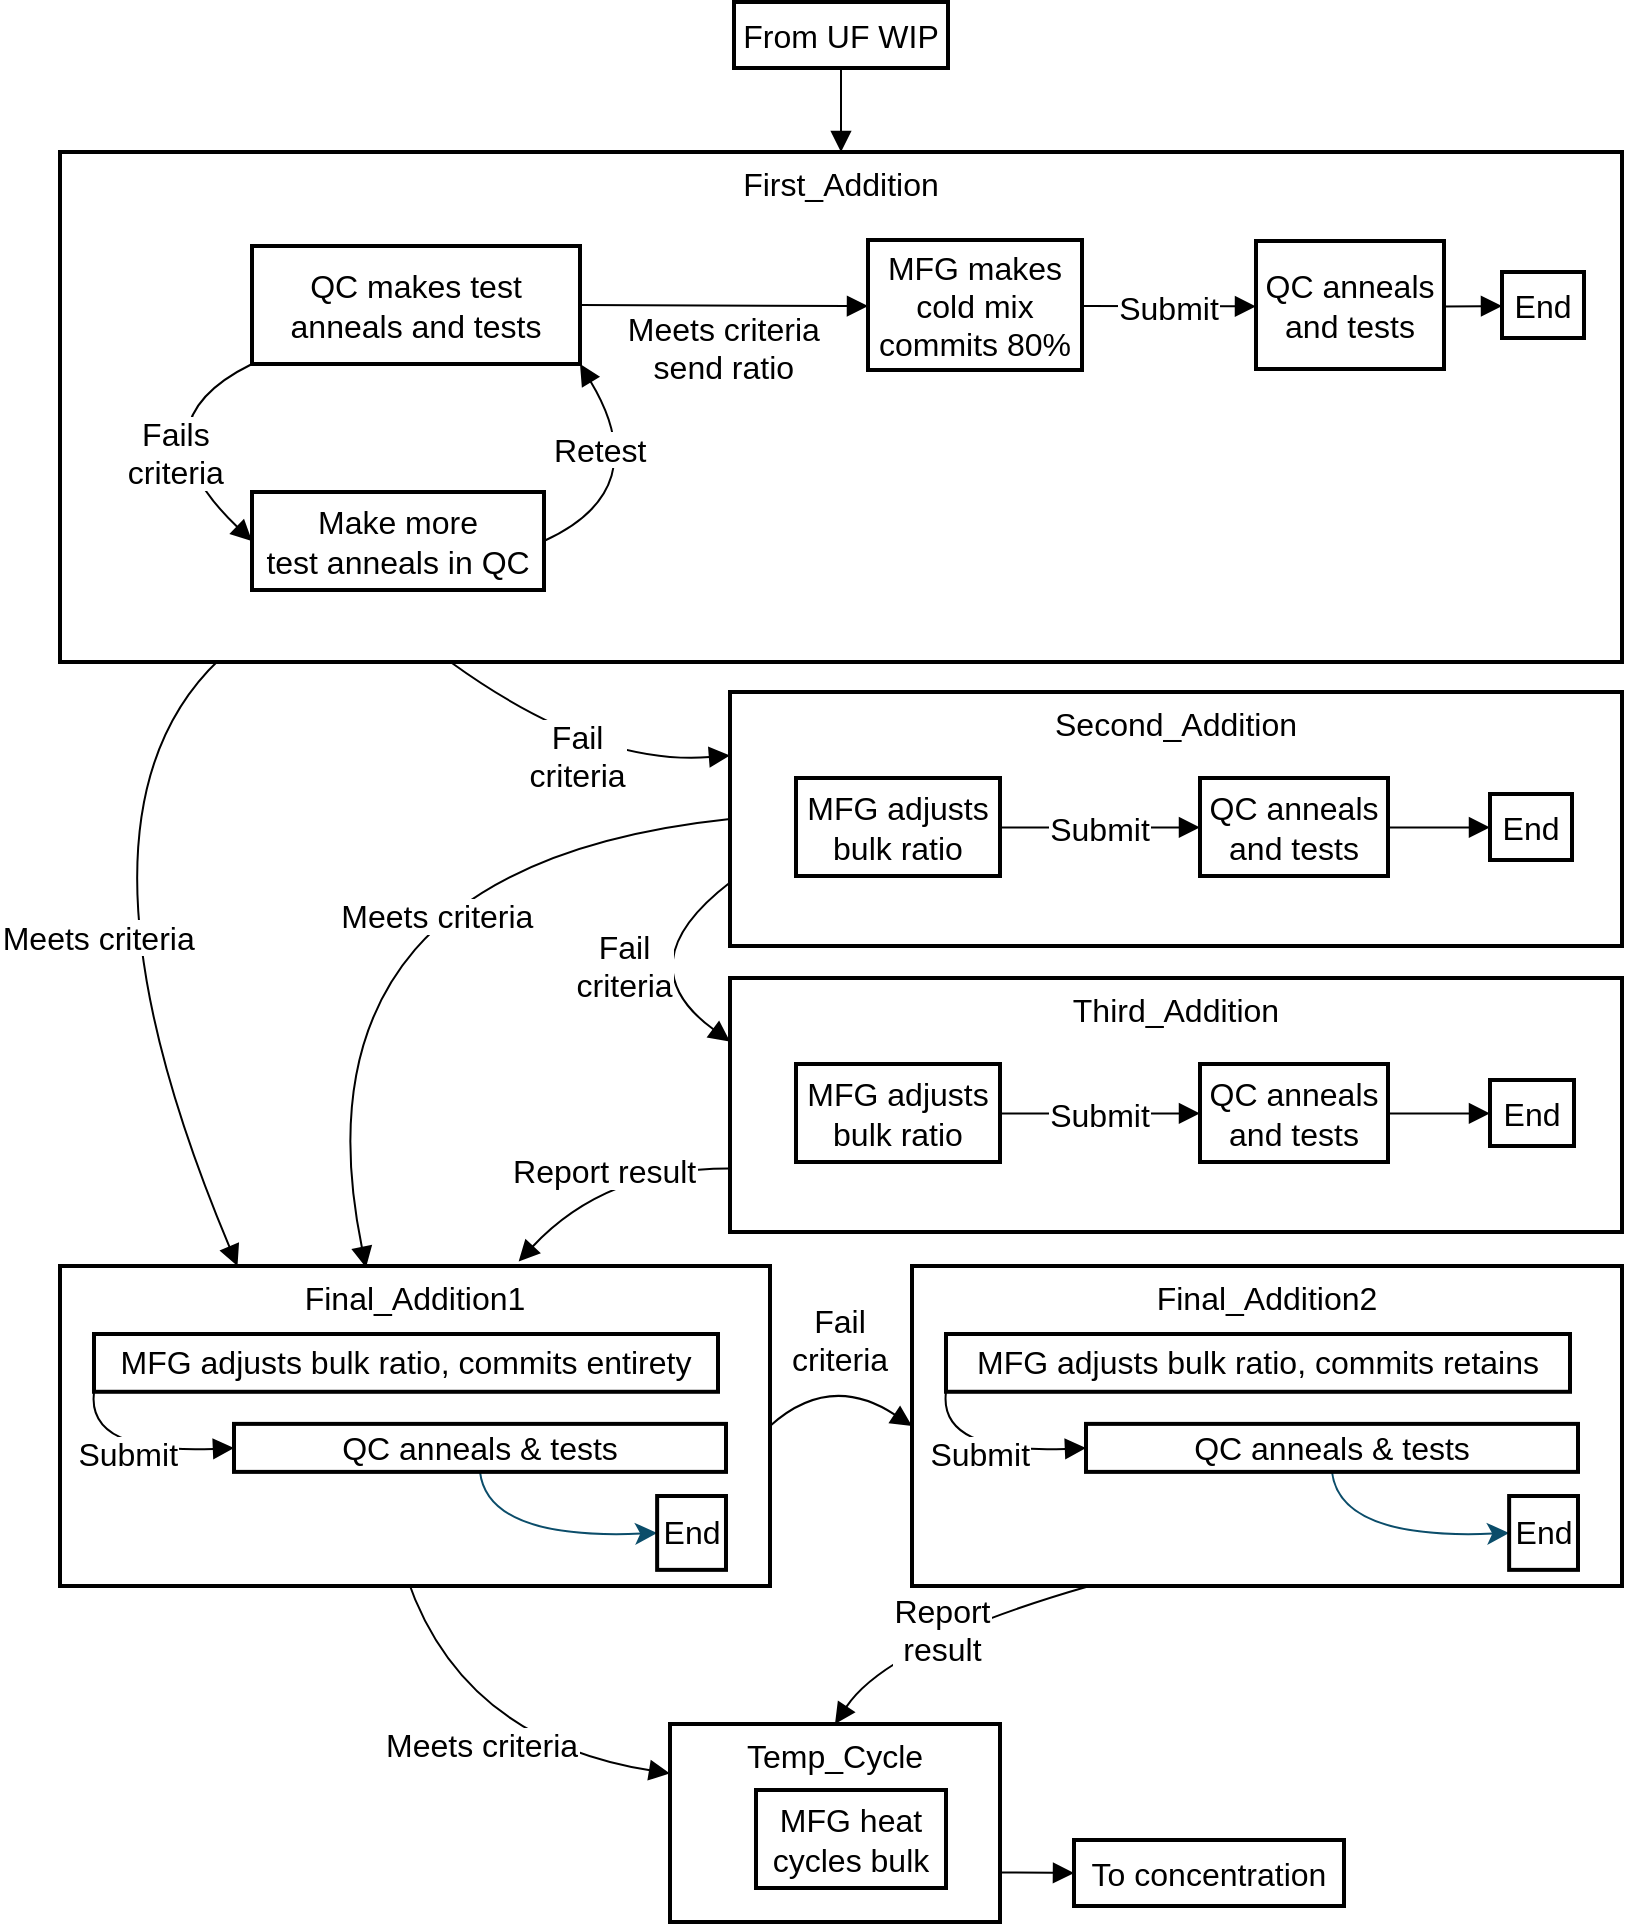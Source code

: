 <mxfile version="24.4.0" type="github">
  <diagram name="Page-1" id="gUKE7Ty1ndnf_Hq8EU9M">
    <mxGraphModel dx="1660" dy="1053" grid="0" gridSize="10" guides="1" tooltips="1" connect="1" arrows="1" fold="1" page="0" pageScale="1" pageWidth="850" pageHeight="1100" math="0" shadow="0">
      <root>
        <mxCell id="0" />
        <mxCell id="1" parent="0" />
        <mxCell id="u29ysnLNSDEaN5z4U6bu-100" value="Temp_Cycle" style="whiteSpace=wrap;strokeWidth=2;verticalAlign=top;fontSize=16;" vertex="1" parent="1">
          <mxGeometry x="423" y="889" width="165" height="99" as="geometry" />
        </mxCell>
        <mxCell id="u29ysnLNSDEaN5z4U6bu-101" value="MFG heat&#xa;cycles bulk" style="whiteSpace=wrap;strokeWidth=2;fontSize=16;" vertex="1" parent="u29ysnLNSDEaN5z4U6bu-100">
          <mxGeometry x="43" y="33" width="95" height="49" as="geometry" />
        </mxCell>
        <mxCell id="u29ysnLNSDEaN5z4U6bu-114" value="Third_Addition" style="whiteSpace=wrap;strokeWidth=2;verticalAlign=top;fontSize=16;container=0;" vertex="1" parent="1">
          <mxGeometry x="453" y="516" width="446" height="127" as="geometry" />
        </mxCell>
        <mxCell id="u29ysnLNSDEaN5z4U6bu-122" value="Second_Addition" style="whiteSpace=wrap;strokeWidth=2;verticalAlign=top;fontSize=16;container=0;" vertex="1" parent="1">
          <mxGeometry x="453" y="373" width="446" height="127" as="geometry" />
        </mxCell>
        <mxCell id="u29ysnLNSDEaN5z4U6bu-143" value="From UF WIP" style="whiteSpace=wrap;strokeWidth=2;fontSize=16;" vertex="1" parent="1">
          <mxGeometry x="455" y="28" width="107" height="33" as="geometry" />
        </mxCell>
        <mxCell id="u29ysnLNSDEaN5z4U6bu-144" value="To concentration" style="whiteSpace=wrap;strokeWidth=2;fontSize=16;" vertex="1" parent="1">
          <mxGeometry x="625" y="947" width="135" height="33" as="geometry" />
        </mxCell>
        <mxCell id="u29ysnLNSDEaN5z4U6bu-145" value="" style="curved=1;startArrow=none;endArrow=block;exitX=0.5;exitY=1.012;entryX=0.5;entryY=0.002;rounded=0;fontSize=16;startSize=8;endSize=8;" edge="1" parent="1" source="u29ysnLNSDEaN5z4U6bu-143" target="u29ysnLNSDEaN5z4U6bu-130">
          <mxGeometry relative="1" as="geometry">
            <Array as="points" />
          </mxGeometry>
        </mxCell>
        <mxCell id="u29ysnLNSDEaN5z4U6bu-146" value="Fail&#xa;criteria" style="curved=1;startArrow=none;endArrow=block;exitX=0.25;exitY=1;entryX=0;entryY=0.25;rounded=0;fontSize=16;startSize=8;endSize=8;exitDx=0;exitDy=0;entryDx=0;entryDy=0;" edge="1" parent="1" source="u29ysnLNSDEaN5z4U6bu-130" target="u29ysnLNSDEaN5z4U6bu-122">
          <mxGeometry relative="1" as="geometry">
            <Array as="points">
              <mxPoint x="385" y="410" />
            </Array>
          </mxGeometry>
        </mxCell>
        <mxCell id="u29ysnLNSDEaN5z4U6bu-147" value="Meets criteria" style="curved=1;startArrow=none;endArrow=block;exitX=0.102;exitY=0.995;entryX=0.25;entryY=0;rounded=0;fontSize=16;startSize=8;endSize=8;exitDx=0;exitDy=0;exitPerimeter=0;entryDx=0;entryDy=0;" edge="1" parent="1" source="u29ysnLNSDEaN5z4U6bu-130" target="u29ysnLNSDEaN5z4U6bu-164">
          <mxGeometry relative="1" as="geometry">
            <Array as="points">
              <mxPoint x="113" y="437" />
            </Array>
            <mxPoint x="330.0" y="658" as="targetPoint" />
          </mxGeometry>
        </mxCell>
        <mxCell id="u29ysnLNSDEaN5z4U6bu-148" value="Meets criteria" style="curved=1;startArrow=none;endArrow=block;exitX=0;exitY=0.5;rounded=0;fontSize=16;startSize=8;endSize=8;exitDx=0;exitDy=0;entryX=0.431;entryY=0.005;entryDx=0;entryDy=0;entryPerimeter=0;" edge="1" parent="1" source="u29ysnLNSDEaN5z4U6bu-122" target="u29ysnLNSDEaN5z4U6bu-164">
          <mxGeometry x="-0.295" y="32" relative="1" as="geometry">
            <Array as="points">
              <mxPoint x="230" y="460" />
            </Array>
            <mxPoint x="330.0" y="658" as="targetPoint" />
            <mxPoint x="1" as="offset" />
          </mxGeometry>
        </mxCell>
        <mxCell id="u29ysnLNSDEaN5z4U6bu-150" value="Report result" style="curved=1;startArrow=none;endArrow=block;exitX=0;exitY=0.75;entryX=0.646;entryY=-0.014;rounded=0;fontSize=16;startSize=8;endSize=8;exitDx=0;exitDy=0;entryDx=0;entryDy=0;entryPerimeter=0;" edge="1" parent="1" source="u29ysnLNSDEaN5z4U6bu-114" target="u29ysnLNSDEaN5z4U6bu-164">
          <mxGeometry relative="1" as="geometry">
            <Array as="points">
              <mxPoint x="391" y="611" />
            </Array>
            <mxPoint x="330.0" y="658" as="targetPoint" />
          </mxGeometry>
        </mxCell>
        <mxCell id="u29ysnLNSDEaN5z4U6bu-151" value="Meets criteria" style="curved=1;startArrow=none;endArrow=block;exitX=0.409;exitY=0.992;entryX=0;entryY=0.25;rounded=0;fontSize=16;startSize=8;endSize=8;entryDx=0;entryDy=0;exitDx=0;exitDy=0;exitPerimeter=0;" edge="1" parent="1" target="u29ysnLNSDEaN5z4U6bu-100">
          <mxGeometry x="0.002" relative="1" as="geometry">
            <Array as="points">
              <mxPoint x="319" y="897" />
            </Array>
            <mxPoint x="291.416" y="815.728" as="sourcePoint" />
            <mxPoint as="offset" />
          </mxGeometry>
        </mxCell>
        <mxCell id="u29ysnLNSDEaN5z4U6bu-152" value="Fail&#xa;criteria" style="curved=1;startArrow=none;endArrow=block;exitX=1;exitY=0.5;entryX=0;entryY=0.5;rounded=0;fontSize=16;startSize=8;endSize=8;exitDx=0;exitDy=0;entryDx=0;entryDy=0;" edge="1" parent="1" source="u29ysnLNSDEaN5z4U6bu-164" target="u29ysnLNSDEaN5z4U6bu-102">
          <mxGeometry x="-0.098" y="18" relative="1" as="geometry">
            <Array as="points">
              <mxPoint x="503" y="713" />
            </Array>
            <mxPoint x="542" y="737.5" as="sourcePoint" />
            <mxPoint x="-5" y="-2" as="offset" />
          </mxGeometry>
        </mxCell>
        <mxCell id="u29ysnLNSDEaN5z4U6bu-153" value="Report&#xa;result" style="curved=1;startArrow=none;endArrow=block;exitX=0.25;exitY=1;entryX=0.5;entryY=0;rounded=0;fontSize=16;startSize=8;endSize=8;exitDx=0;exitDy=0;entryDx=0;entryDy=0;fontColor=default;" edge="1" parent="1" source="u29ysnLNSDEaN5z4U6bu-102" target="u29ysnLNSDEaN5z4U6bu-100">
          <mxGeometry relative="1" as="geometry">
            <Array as="points">
              <mxPoint x="532" y="849" />
            </Array>
          </mxGeometry>
        </mxCell>
        <mxCell id="u29ysnLNSDEaN5z4U6bu-154" value="" style="curved=1;startArrow=none;endArrow=block;exitX=1;exitY=0.75;entryX=0;entryY=0.5;rounded=0;fontSize=16;startSize=8;endSize=8;exitDx=0;exitDy=0;entryDx=0;entryDy=0;" edge="1" parent="1" source="u29ysnLNSDEaN5z4U6bu-100" target="u29ysnLNSDEaN5z4U6bu-144">
          <mxGeometry relative="1" as="geometry">
            <Array as="points" />
          </mxGeometry>
        </mxCell>
        <mxCell id="u29ysnLNSDEaN5z4U6bu-160" value="" style="group;fontSize=16;" vertex="1" connectable="0" parent="1">
          <mxGeometry x="118" y="103" width="781" height="255" as="geometry" />
        </mxCell>
        <mxCell id="u29ysnLNSDEaN5z4U6bu-130" value="First_Addition" style="whiteSpace=wrap;strokeWidth=2;verticalAlign=top;fontSize=16;container=0;" vertex="1" parent="u29ysnLNSDEaN5z4U6bu-160">
          <mxGeometry width="781" height="255" as="geometry" />
        </mxCell>
        <mxCell id="u29ysnLNSDEaN5z4U6bu-131" value="QC makes test&#xa;anneals and tests" style="whiteSpace=wrap;strokeWidth=2;fontSize=16;" vertex="1" parent="u29ysnLNSDEaN5z4U6bu-160">
          <mxGeometry x="96" y="47" width="164" height="59" as="geometry" />
        </mxCell>
        <mxCell id="u29ysnLNSDEaN5z4U6bu-133" value="Make more&#xa;test anneals in QC" style="whiteSpace=wrap;strokeWidth=2;fontSize=16;" vertex="1" parent="u29ysnLNSDEaN5z4U6bu-160">
          <mxGeometry x="96" y="170" width="146" height="49" as="geometry" />
        </mxCell>
        <mxCell id="u29ysnLNSDEaN5z4U6bu-134" value="MFG makes&#xa;cold mix&#xa;commits 80%" style="whiteSpace=wrap;strokeWidth=2;fontSize=16;" vertex="1" parent="u29ysnLNSDEaN5z4U6bu-160">
          <mxGeometry x="404" y="44" width="107" height="65" as="geometry" />
        </mxCell>
        <mxCell id="u29ysnLNSDEaN5z4U6bu-135" value="QC anneals&#xa;and tests" style="whiteSpace=wrap;strokeWidth=2;fontSize=16;" vertex="1" parent="u29ysnLNSDEaN5z4U6bu-160">
          <mxGeometry x="598" y="44.5" width="94" height="64" as="geometry" />
        </mxCell>
        <mxCell id="u29ysnLNSDEaN5z4U6bu-136" value="End" style="whiteSpace=wrap;strokeWidth=2;fontSize=16;" vertex="1" parent="u29ysnLNSDEaN5z4U6bu-160">
          <mxGeometry x="721" y="60" width="41" height="33" as="geometry" />
        </mxCell>
        <mxCell id="u29ysnLNSDEaN5z4U6bu-138" value="Fails&#xa;criteria" style="curved=1;startArrow=none;endArrow=block;exitX=0;exitY=1;entryX=0;entryY=0.5;rounded=0;fontSize=16;startSize=8;endSize=8;exitDx=0;exitDy=0;entryDx=0;entryDy=0;" edge="1" parent="u29ysnLNSDEaN5z4U6bu-160" source="u29ysnLNSDEaN5z4U6bu-131" target="u29ysnLNSDEaN5z4U6bu-133">
          <mxGeometry x="0.236" y="6" relative="1" as="geometry">
            <Array as="points">
              <mxPoint x="35" y="136" />
            </Array>
            <mxPoint as="offset" />
          </mxGeometry>
        </mxCell>
        <mxCell id="u29ysnLNSDEaN5z4U6bu-139" value="Retest" style="curved=1;startArrow=none;endArrow=block;exitX=1;exitY=0.5;entryX=1;entryY=1;rounded=0;fontSize=16;startSize=8;endSize=8;entryDx=0;entryDy=0;exitDx=0;exitDy=0;" edge="1" parent="u29ysnLNSDEaN5z4U6bu-160" source="u29ysnLNSDEaN5z4U6bu-133" target="u29ysnLNSDEaN5z4U6bu-131">
          <mxGeometry x="0.391" y="13" relative="1" as="geometry">
            <Array as="points">
              <mxPoint x="298" y="169" />
            </Array>
            <mxPoint as="offset" />
          </mxGeometry>
        </mxCell>
        <mxCell id="u29ysnLNSDEaN5z4U6bu-140" value="Meets criteria&#xa;send ratio" style="curved=1;startArrow=none;endArrow=block;entryX=-0.001;entryY=0.508;rounded=0;fontSize=16;startSize=8;endSize=8;exitX=1;exitY=0.5;exitDx=0;exitDy=0;" edge="1" parent="u29ysnLNSDEaN5z4U6bu-160">
          <mxGeometry x="0.001" y="-20" relative="1" as="geometry">
            <Array as="points" />
            <mxPoint x="260" y="76.5" as="sourcePoint" />
            <mxPoint x="404" y="77.049" as="targetPoint" />
            <mxPoint as="offset" />
          </mxGeometry>
        </mxCell>
        <mxCell id="u29ysnLNSDEaN5z4U6bu-141" value="Submit" style="curved=1;startArrow=none;endArrow=block;exitX=1.003;exitY=0.508;entryX=0.003;entryY=0.511;rounded=0;fontSize=16;startSize=8;endSize=8;" edge="1" parent="u29ysnLNSDEaN5z4U6bu-160" source="u29ysnLNSDEaN5z4U6bu-134" target="u29ysnLNSDEaN5z4U6bu-135">
          <mxGeometry relative="1" as="geometry">
            <Array as="points" />
          </mxGeometry>
        </mxCell>
        <mxCell id="u29ysnLNSDEaN5z4U6bu-142" value="" style="curved=1;startArrow=none;endArrow=block;exitX=1.007;exitY=0.511;entryX=-0.008;entryY=0.517;rounded=0;fontSize=16;startSize=8;endSize=8;" edge="1" parent="u29ysnLNSDEaN5z4U6bu-160" source="u29ysnLNSDEaN5z4U6bu-135" target="u29ysnLNSDEaN5z4U6bu-136">
          <mxGeometry relative="1" as="geometry">
            <Array as="points" />
          </mxGeometry>
        </mxCell>
        <mxCell id="u29ysnLNSDEaN5z4U6bu-123" value="MFG adjusts&#xa;bulk ratio" style="whiteSpace=wrap;strokeWidth=2;fontSize=16;" vertex="1" parent="1">
          <mxGeometry x="486" y="416" width="102" height="49" as="geometry" />
        </mxCell>
        <mxCell id="u29ysnLNSDEaN5z4U6bu-125" value="QC anneals&#xa;and tests" style="whiteSpace=wrap;strokeWidth=2;fontSize=16;" vertex="1" parent="1">
          <mxGeometry x="688" y="416" width="94" height="49" as="geometry" />
        </mxCell>
        <mxCell id="u29ysnLNSDEaN5z4U6bu-126" value="End" style="whiteSpace=wrap;strokeWidth=2;fontSize=16;" vertex="1" parent="1">
          <mxGeometry x="833" y="424" width="41" height="33" as="geometry" />
        </mxCell>
        <mxCell id="u29ysnLNSDEaN5z4U6bu-128" value="Submit" style="curved=1;startArrow=none;endArrow=block;exitX=1.005;exitY=0.504;entryX=0.001;entryY=0.504;rounded=0;fontSize=16;startSize=8;endSize=8;" edge="1" parent="1" source="u29ysnLNSDEaN5z4U6bu-123" target="u29ysnLNSDEaN5z4U6bu-125">
          <mxGeometry relative="1" as="geometry">
            <Array as="points" />
          </mxGeometry>
        </mxCell>
        <mxCell id="u29ysnLNSDEaN5z4U6bu-129" value="" style="curved=1;startArrow=none;endArrow=block;exitX=1.005;exitY=0.504;entryX=-0.012;entryY=0.506;rounded=0;fontSize=16;startSize=8;endSize=8;" edge="1" parent="1" source="u29ysnLNSDEaN5z4U6bu-125" target="u29ysnLNSDEaN5z4U6bu-126">
          <mxGeometry relative="1" as="geometry">
            <Array as="points" />
          </mxGeometry>
        </mxCell>
        <mxCell id="u29ysnLNSDEaN5z4U6bu-115" value="MFG adjusts&#xa;bulk ratio" style="whiteSpace=wrap;strokeWidth=2;fontSize=16;" vertex="1" parent="1">
          <mxGeometry x="486" y="559" width="102" height="49" as="geometry" />
        </mxCell>
        <mxCell id="u29ysnLNSDEaN5z4U6bu-117" value="QC anneals&#xa;and tests" style="whiteSpace=wrap;strokeWidth=2;fontSize=16;" vertex="1" parent="1">
          <mxGeometry x="688" y="559" width="94" height="49" as="geometry" />
        </mxCell>
        <mxCell id="u29ysnLNSDEaN5z4U6bu-118" value="End" style="whiteSpace=wrap;strokeWidth=2;fontSize=16;" vertex="1" parent="1">
          <mxGeometry x="833" y="567" width="42" height="33" as="geometry" />
        </mxCell>
        <mxCell id="u29ysnLNSDEaN5z4U6bu-120" value="Submit" style="curved=1;startArrow=none;endArrow=block;exitX=1.005;exitY=0.504;entryX=0.001;entryY=0.504;rounded=0;fontSize=16;startSize=8;endSize=8;" edge="1" parent="1" source="u29ysnLNSDEaN5z4U6bu-115" target="u29ysnLNSDEaN5z4U6bu-117">
          <mxGeometry relative="1" as="geometry">
            <Array as="points" />
          </mxGeometry>
        </mxCell>
        <mxCell id="u29ysnLNSDEaN5z4U6bu-121" value="" style="curved=1;startArrow=none;endArrow=block;exitX=1.005;exitY=0.504;entryX=-0.012;entryY=0.506;rounded=0;fontSize=16;startSize=8;endSize=8;" edge="1" parent="1" source="u29ysnLNSDEaN5z4U6bu-117" target="u29ysnLNSDEaN5z4U6bu-118">
          <mxGeometry relative="1" as="geometry">
            <Array as="points" />
          </mxGeometry>
        </mxCell>
        <mxCell id="u29ysnLNSDEaN5z4U6bu-161" value="" style="group;fontSize=16;" vertex="1" connectable="0" parent="1">
          <mxGeometry x="544" y="660" width="355" height="160" as="geometry" />
        </mxCell>
        <mxCell id="u29ysnLNSDEaN5z4U6bu-102" value="Final_Addition2" style="whiteSpace=wrap;strokeWidth=2;verticalAlign=top;fontSize=16;container=0;" vertex="1" parent="u29ysnLNSDEaN5z4U6bu-161">
          <mxGeometry width="355" height="160" as="geometry" />
        </mxCell>
        <mxCell id="u29ysnLNSDEaN5z4U6bu-162" style="edgeStyle=none;curved=1;rounded=0;orthogonalLoop=1;jettySize=auto;html=1;exitX=0.5;exitY=1;exitDx=0;exitDy=0;strokeColor=#0B4D6A;fontSize=16;startSize=8;endSize=8;entryX=0;entryY=0.5;entryDx=0;entryDy=0;" edge="1" parent="u29ysnLNSDEaN5z4U6bu-161" source="u29ysnLNSDEaN5z4U6bu-103" target="u29ysnLNSDEaN5z4U6bu-105">
          <mxGeometry relative="1" as="geometry">
            <Array as="points">
              <mxPoint x="214" y="137" />
            </Array>
          </mxGeometry>
        </mxCell>
        <mxCell id="u29ysnLNSDEaN5z4U6bu-103" value="QC anneals &amp; tests" style="whiteSpace=wrap;strokeWidth=2;fontSize=16;" vertex="1" parent="u29ysnLNSDEaN5z4U6bu-161">
          <mxGeometry x="87" y="78.94" width="246" height="24" as="geometry" />
        </mxCell>
        <mxCell id="u29ysnLNSDEaN5z4U6bu-104" value="MFG adjusts bulk ratio, commits retains" style="whiteSpace=wrap;strokeWidth=2;fontSize=16;" vertex="1" parent="u29ysnLNSDEaN5z4U6bu-161">
          <mxGeometry x="17" y="34" width="312" height="28.89" as="geometry" />
        </mxCell>
        <mxCell id="u29ysnLNSDEaN5z4U6bu-105" value="End" style="whiteSpace=wrap;strokeWidth=2;fontSize=16;" vertex="1" parent="u29ysnLNSDEaN5z4U6bu-161">
          <mxGeometry x="298.572" y="115.004" width="34.426" height="36.923" as="geometry" />
        </mxCell>
        <mxCell id="u29ysnLNSDEaN5z4U6bu-106" value="Submit" style="curved=1;startArrow=none;endArrow=block;exitX=0;exitY=1;entryX=0.002;entryY=0.504;rounded=0;fontSize=16;startSize=8;endSize=8;exitDx=0;exitDy=0;" edge="1" parent="u29ysnLNSDEaN5z4U6bu-161" source="u29ysnLNSDEaN5z4U6bu-104" target="u29ysnLNSDEaN5z4U6bu-103">
          <mxGeometry relative="1" as="geometry">
            <Array as="points">
              <mxPoint x="13" y="94" />
            </Array>
          </mxGeometry>
        </mxCell>
        <mxCell id="u29ysnLNSDEaN5z4U6bu-163" value="" style="group;fontSize=16;" vertex="1" connectable="0" parent="1">
          <mxGeometry x="118" y="660" width="360" height="160" as="geometry" />
        </mxCell>
        <mxCell id="u29ysnLNSDEaN5z4U6bu-164" value="Final_Addition1" style="whiteSpace=wrap;strokeWidth=2;verticalAlign=top;fontSize=16;container=0;" vertex="1" parent="u29ysnLNSDEaN5z4U6bu-163">
          <mxGeometry width="355" height="160" as="geometry" />
        </mxCell>
        <mxCell id="u29ysnLNSDEaN5z4U6bu-165" style="edgeStyle=none;curved=1;rounded=0;orthogonalLoop=1;jettySize=auto;html=1;exitX=0.5;exitY=1;exitDx=0;exitDy=0;strokeColor=#0B4D6A;fontSize=16;startSize=8;endSize=8;entryX=0;entryY=0.5;entryDx=0;entryDy=0;" edge="1" parent="u29ysnLNSDEaN5z4U6bu-163" source="u29ysnLNSDEaN5z4U6bu-166" target="u29ysnLNSDEaN5z4U6bu-168">
          <mxGeometry relative="1" as="geometry">
            <Array as="points">
              <mxPoint x="214" y="137" />
            </Array>
          </mxGeometry>
        </mxCell>
        <mxCell id="u29ysnLNSDEaN5z4U6bu-166" value="QC anneals &amp; tests" style="whiteSpace=wrap;strokeWidth=2;fontSize=16;" vertex="1" parent="u29ysnLNSDEaN5z4U6bu-163">
          <mxGeometry x="87" y="78.94" width="246" height="24" as="geometry" />
        </mxCell>
        <mxCell id="u29ysnLNSDEaN5z4U6bu-167" value="MFG adjusts bulk ratio, commits entirety" style="whiteSpace=wrap;strokeWidth=2;fontSize=16;" vertex="1" parent="u29ysnLNSDEaN5z4U6bu-163">
          <mxGeometry x="17" y="34" width="312" height="28.89" as="geometry" />
        </mxCell>
        <mxCell id="u29ysnLNSDEaN5z4U6bu-168" value="End" style="whiteSpace=wrap;strokeWidth=2;fontSize=16;" vertex="1" parent="u29ysnLNSDEaN5z4U6bu-163">
          <mxGeometry x="298.572" y="115.004" width="34.426" height="36.923" as="geometry" />
        </mxCell>
        <mxCell id="u29ysnLNSDEaN5z4U6bu-169" value="Submit" style="curved=1;startArrow=none;endArrow=block;exitX=0;exitY=1;entryX=0.002;entryY=0.504;rounded=0;fontSize=16;startSize=8;endSize=8;exitDx=0;exitDy=0;" edge="1" parent="u29ysnLNSDEaN5z4U6bu-163" source="u29ysnLNSDEaN5z4U6bu-167" target="u29ysnLNSDEaN5z4U6bu-166">
          <mxGeometry relative="1" as="geometry">
            <Array as="points">
              <mxPoint x="13" y="94" />
            </Array>
          </mxGeometry>
        </mxCell>
        <mxCell id="u29ysnLNSDEaN5z4U6bu-170" value="Fail&#xa;criteria" style="curved=1;startArrow=none;endArrow=block;exitX=0;exitY=0.75;entryX=0;entryY=0.25;rounded=0;fontSize=16;startSize=8;endSize=8;exitDx=0;exitDy=0;entryDx=0;entryDy=0;" edge="1" parent="1" source="u29ysnLNSDEaN5z4U6bu-122" target="u29ysnLNSDEaN5z4U6bu-114">
          <mxGeometry relative="1" as="geometry">
            <Array as="points">
              <mxPoint x="400" y="509" />
            </Array>
            <mxPoint x="899" y="437" as="sourcePoint" />
            <mxPoint x="899" y="580" as="targetPoint" />
          </mxGeometry>
        </mxCell>
      </root>
    </mxGraphModel>
  </diagram>
</mxfile>
